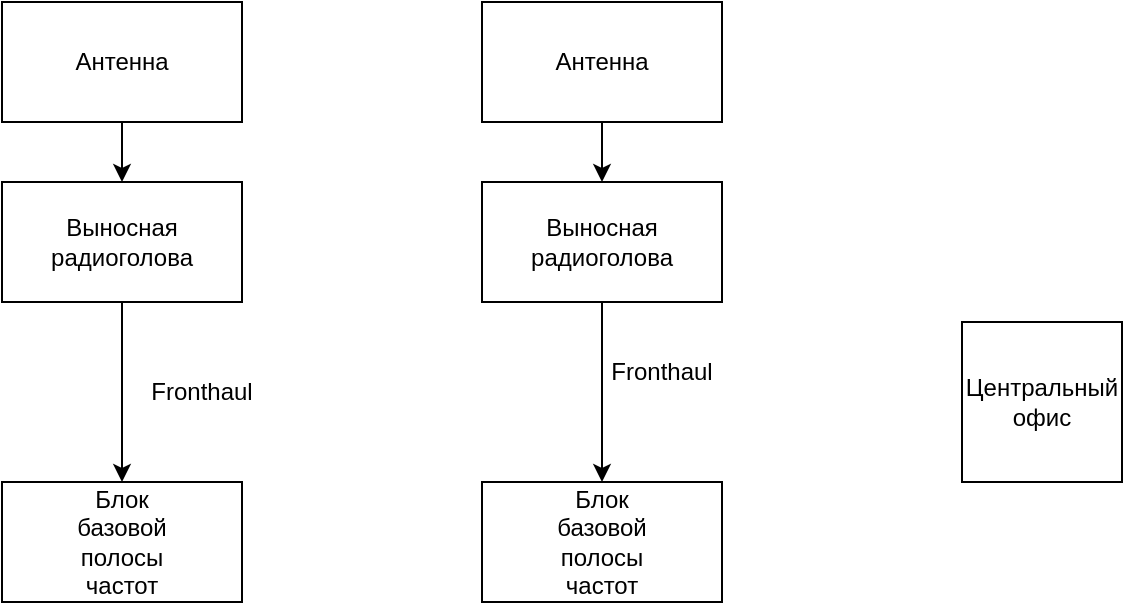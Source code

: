 <mxfile version="26.0.8">
  <diagram name="Страница — 1" id="Hv7HQlFjDMDvdOkBjgNn">
    <mxGraphModel dx="1002" dy="575" grid="1" gridSize="10" guides="1" tooltips="1" connect="1" arrows="1" fold="1" page="1" pageScale="1" pageWidth="827" pageHeight="1169" math="0" shadow="0">
      <root>
        <mxCell id="0" />
        <mxCell id="1" parent="0" />
        <mxCell id="XSW73NYIcQ0LwuMuEFNa-7" style="edgeStyle=orthogonalEdgeStyle;rounded=0;orthogonalLoop=1;jettySize=auto;html=1;exitX=0.5;exitY=1;exitDx=0;exitDy=0;entryX=0.5;entryY=0;entryDx=0;entryDy=0;" edge="1" parent="1" source="XSW73NYIcQ0LwuMuEFNa-3" target="XSW73NYIcQ0LwuMuEFNa-5">
          <mxGeometry relative="1" as="geometry" />
        </mxCell>
        <mxCell id="XSW73NYIcQ0LwuMuEFNa-3" value="" style="rounded=0;whiteSpace=wrap;html=1;" vertex="1" parent="1">
          <mxGeometry x="40" y="40" width="120" height="60" as="geometry" />
        </mxCell>
        <mxCell id="XSW73NYIcQ0LwuMuEFNa-4" value="Антенна" style="text;html=1;align=center;verticalAlign=middle;whiteSpace=wrap;rounded=0;" vertex="1" parent="1">
          <mxGeometry x="70" y="55" width="60" height="30" as="geometry" />
        </mxCell>
        <mxCell id="XSW73NYIcQ0LwuMuEFNa-17" style="edgeStyle=orthogonalEdgeStyle;rounded=0;orthogonalLoop=1;jettySize=auto;html=1;exitX=0.5;exitY=1;exitDx=0;exitDy=0;entryX=0.5;entryY=0;entryDx=0;entryDy=0;" edge="1" parent="1" source="XSW73NYIcQ0LwuMuEFNa-5" target="XSW73NYIcQ0LwuMuEFNa-8">
          <mxGeometry relative="1" as="geometry" />
        </mxCell>
        <mxCell id="XSW73NYIcQ0LwuMuEFNa-5" value="" style="rounded=0;whiteSpace=wrap;html=1;" vertex="1" parent="1">
          <mxGeometry x="40" y="130" width="120" height="60" as="geometry" />
        </mxCell>
        <mxCell id="XSW73NYIcQ0LwuMuEFNa-6" value="Выносная радиоголова" style="text;html=1;align=center;verticalAlign=middle;whiteSpace=wrap;rounded=0;" vertex="1" parent="1">
          <mxGeometry x="70" y="145" width="60" height="30" as="geometry" />
        </mxCell>
        <mxCell id="XSW73NYIcQ0LwuMuEFNa-8" value="" style="rounded=0;whiteSpace=wrap;html=1;" vertex="1" parent="1">
          <mxGeometry x="40" y="280" width="120" height="60" as="geometry" />
        </mxCell>
        <mxCell id="XSW73NYIcQ0LwuMuEFNa-9" value="Блок базовой полосы частот" style="text;html=1;align=center;verticalAlign=middle;whiteSpace=wrap;rounded=0;" vertex="1" parent="1">
          <mxGeometry x="70" y="295" width="60" height="30" as="geometry" />
        </mxCell>
        <mxCell id="XSW73NYIcQ0LwuMuEFNa-10" style="edgeStyle=orthogonalEdgeStyle;rounded=0;orthogonalLoop=1;jettySize=auto;html=1;exitX=0.5;exitY=1;exitDx=0;exitDy=0;entryX=0.5;entryY=0;entryDx=0;entryDy=0;" edge="1" parent="1" source="XSW73NYIcQ0LwuMuEFNa-11" target="XSW73NYIcQ0LwuMuEFNa-13">
          <mxGeometry relative="1" as="geometry" />
        </mxCell>
        <mxCell id="XSW73NYIcQ0LwuMuEFNa-11" value="" style="rounded=0;whiteSpace=wrap;html=1;" vertex="1" parent="1">
          <mxGeometry x="280" y="40" width="120" height="60" as="geometry" />
        </mxCell>
        <mxCell id="XSW73NYIcQ0LwuMuEFNa-12" value="Антенна" style="text;html=1;align=center;verticalAlign=middle;whiteSpace=wrap;rounded=0;" vertex="1" parent="1">
          <mxGeometry x="310" y="55" width="60" height="30" as="geometry" />
        </mxCell>
        <mxCell id="XSW73NYIcQ0LwuMuEFNa-19" style="edgeStyle=orthogonalEdgeStyle;rounded=0;orthogonalLoop=1;jettySize=auto;html=1;exitX=0.5;exitY=1;exitDx=0;exitDy=0;entryX=0.5;entryY=0;entryDx=0;entryDy=0;" edge="1" parent="1" source="XSW73NYIcQ0LwuMuEFNa-13" target="XSW73NYIcQ0LwuMuEFNa-15">
          <mxGeometry relative="1" as="geometry" />
        </mxCell>
        <mxCell id="XSW73NYIcQ0LwuMuEFNa-13" value="" style="rounded=0;whiteSpace=wrap;html=1;" vertex="1" parent="1">
          <mxGeometry x="280" y="130" width="120" height="60" as="geometry" />
        </mxCell>
        <mxCell id="XSW73NYIcQ0LwuMuEFNa-14" value="Выносная радиоголова" style="text;html=1;align=center;verticalAlign=middle;whiteSpace=wrap;rounded=0;" vertex="1" parent="1">
          <mxGeometry x="310" y="145" width="60" height="30" as="geometry" />
        </mxCell>
        <mxCell id="XSW73NYIcQ0LwuMuEFNa-15" value="" style="rounded=0;whiteSpace=wrap;html=1;" vertex="1" parent="1">
          <mxGeometry x="280" y="280" width="120" height="60" as="geometry" />
        </mxCell>
        <mxCell id="XSW73NYIcQ0LwuMuEFNa-16" value="Блок базовой полосы частот" style="text;html=1;align=center;verticalAlign=middle;whiteSpace=wrap;rounded=0;" vertex="1" parent="1">
          <mxGeometry x="310" y="295" width="60" height="30" as="geometry" />
        </mxCell>
        <mxCell id="XSW73NYIcQ0LwuMuEFNa-18" value="Fronthaul" style="text;html=1;align=center;verticalAlign=middle;whiteSpace=wrap;rounded=0;" vertex="1" parent="1">
          <mxGeometry x="110" y="220" width="60" height="30" as="geometry" />
        </mxCell>
        <mxCell id="XSW73NYIcQ0LwuMuEFNa-20" value="Fronthaul" style="text;html=1;align=center;verticalAlign=middle;whiteSpace=wrap;rounded=0;" vertex="1" parent="1">
          <mxGeometry x="340" y="210" width="60" height="30" as="geometry" />
        </mxCell>
        <mxCell id="XSW73NYIcQ0LwuMuEFNa-21" value="" style="whiteSpace=wrap;html=1;aspect=fixed;" vertex="1" parent="1">
          <mxGeometry x="520" y="200" width="80" height="80" as="geometry" />
        </mxCell>
        <mxCell id="XSW73NYIcQ0LwuMuEFNa-22" value="Центральный офис" style="text;html=1;align=center;verticalAlign=middle;whiteSpace=wrap;rounded=0;" vertex="1" parent="1">
          <mxGeometry x="530" y="225" width="60" height="30" as="geometry" />
        </mxCell>
      </root>
    </mxGraphModel>
  </diagram>
</mxfile>
